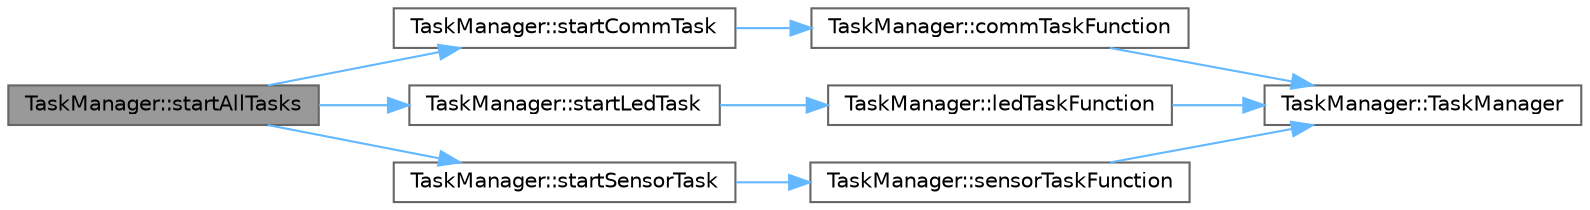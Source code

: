 digraph "TaskManager::startAllTasks"
{
 // LATEX_PDF_SIZE
  bgcolor="transparent";
  edge [fontname=Helvetica,fontsize=10,labelfontname=Helvetica,labelfontsize=10];
  node [fontname=Helvetica,fontsize=10,shape=box,height=0.2,width=0.4];
  rankdir="LR";
  Node1 [id="Node000001",label="TaskManager::startAllTasks",height=0.2,width=0.4,color="gray40", fillcolor="grey60", style="filled", fontcolor="black",tooltip="Start all tasks on their respective cores."];
  Node1 -> Node2 [id="edge1_Node000001_Node000002",color="steelblue1",style="solid",tooltip=" "];
  Node2 [id="Node000002",label="TaskManager::startCommTask",height=0.2,width=0.4,color="grey40", fillcolor="white", style="filled",URL="$class_task_manager.html#a19953b8342f0066d395ede8ec529c003",tooltip="Start only the communication task."];
  Node2 -> Node3 [id="edge2_Node000002_Node000003",color="steelblue1",style="solid",tooltip=" "];
  Node3 [id="Node000003",label="TaskManager::commTaskFunction",height=0.2,width=0.4,color="grey40", fillcolor="white", style="filled",URL="$class_task_manager.html#a46013b8a8ca1fa98c3c96195e77e5072",tooltip=" "];
  Node3 -> Node4 [id="edge3_Node000003_Node000004",color="steelblue1",style="solid",tooltip=" "];
  Node4 [id="Node000004",label="TaskManager::TaskManager",height=0.2,width=0.4,color="grey40", fillcolor="white", style="filled",URL="$class_task_manager.html#ab4b6527bb74aa07e24f7ee328c742f63",tooltip="Constructor for TaskManager."];
  Node1 -> Node5 [id="edge4_Node000001_Node000005",color="steelblue1",style="solid",tooltip=" "];
  Node5 [id="Node000005",label="TaskManager::startLedTask",height=0.2,width=0.4,color="grey40", fillcolor="white", style="filled",URL="$class_task_manager.html#a89a2f1f42fd1cd3d85dc1ff236a966ab",tooltip="Start only the LED task (simplest, lowest risk)"];
  Node5 -> Node6 [id="edge5_Node000005_Node000006",color="steelblue1",style="solid",tooltip=" "];
  Node6 [id="Node000006",label="TaskManager::ledTaskFunction",height=0.2,width=0.4,color="grey40", fillcolor="white", style="filled",URL="$class_task_manager.html#aae3c79f5594f8eef0dddc38ebd909b5c",tooltip=" "];
  Node6 -> Node4 [id="edge6_Node000006_Node000004",color="steelblue1",style="solid",tooltip=" "];
  Node1 -> Node7 [id="edge7_Node000001_Node000007",color="steelblue1",style="solid",tooltip=" "];
  Node7 [id="Node000007",label="TaskManager::startSensorTask",height=0.2,width=0.4,color="grey40", fillcolor="white", style="filled",URL="$class_task_manager.html#a98f7f31db03f38c95c357b50280287fc",tooltip="Start only the sensor task."];
  Node7 -> Node8 [id="edge8_Node000007_Node000008",color="steelblue1",style="solid",tooltip=" "];
  Node8 [id="Node000008",label="TaskManager::sensorTaskFunction",height=0.2,width=0.4,color="grey40", fillcolor="white", style="filled",URL="$class_task_manager.html#ac3dd3459f26b2b5d2a47c4d2a0f1655a",tooltip=" "];
  Node8 -> Node4 [id="edge9_Node000008_Node000004",color="steelblue1",style="solid",tooltip=" "];
}
